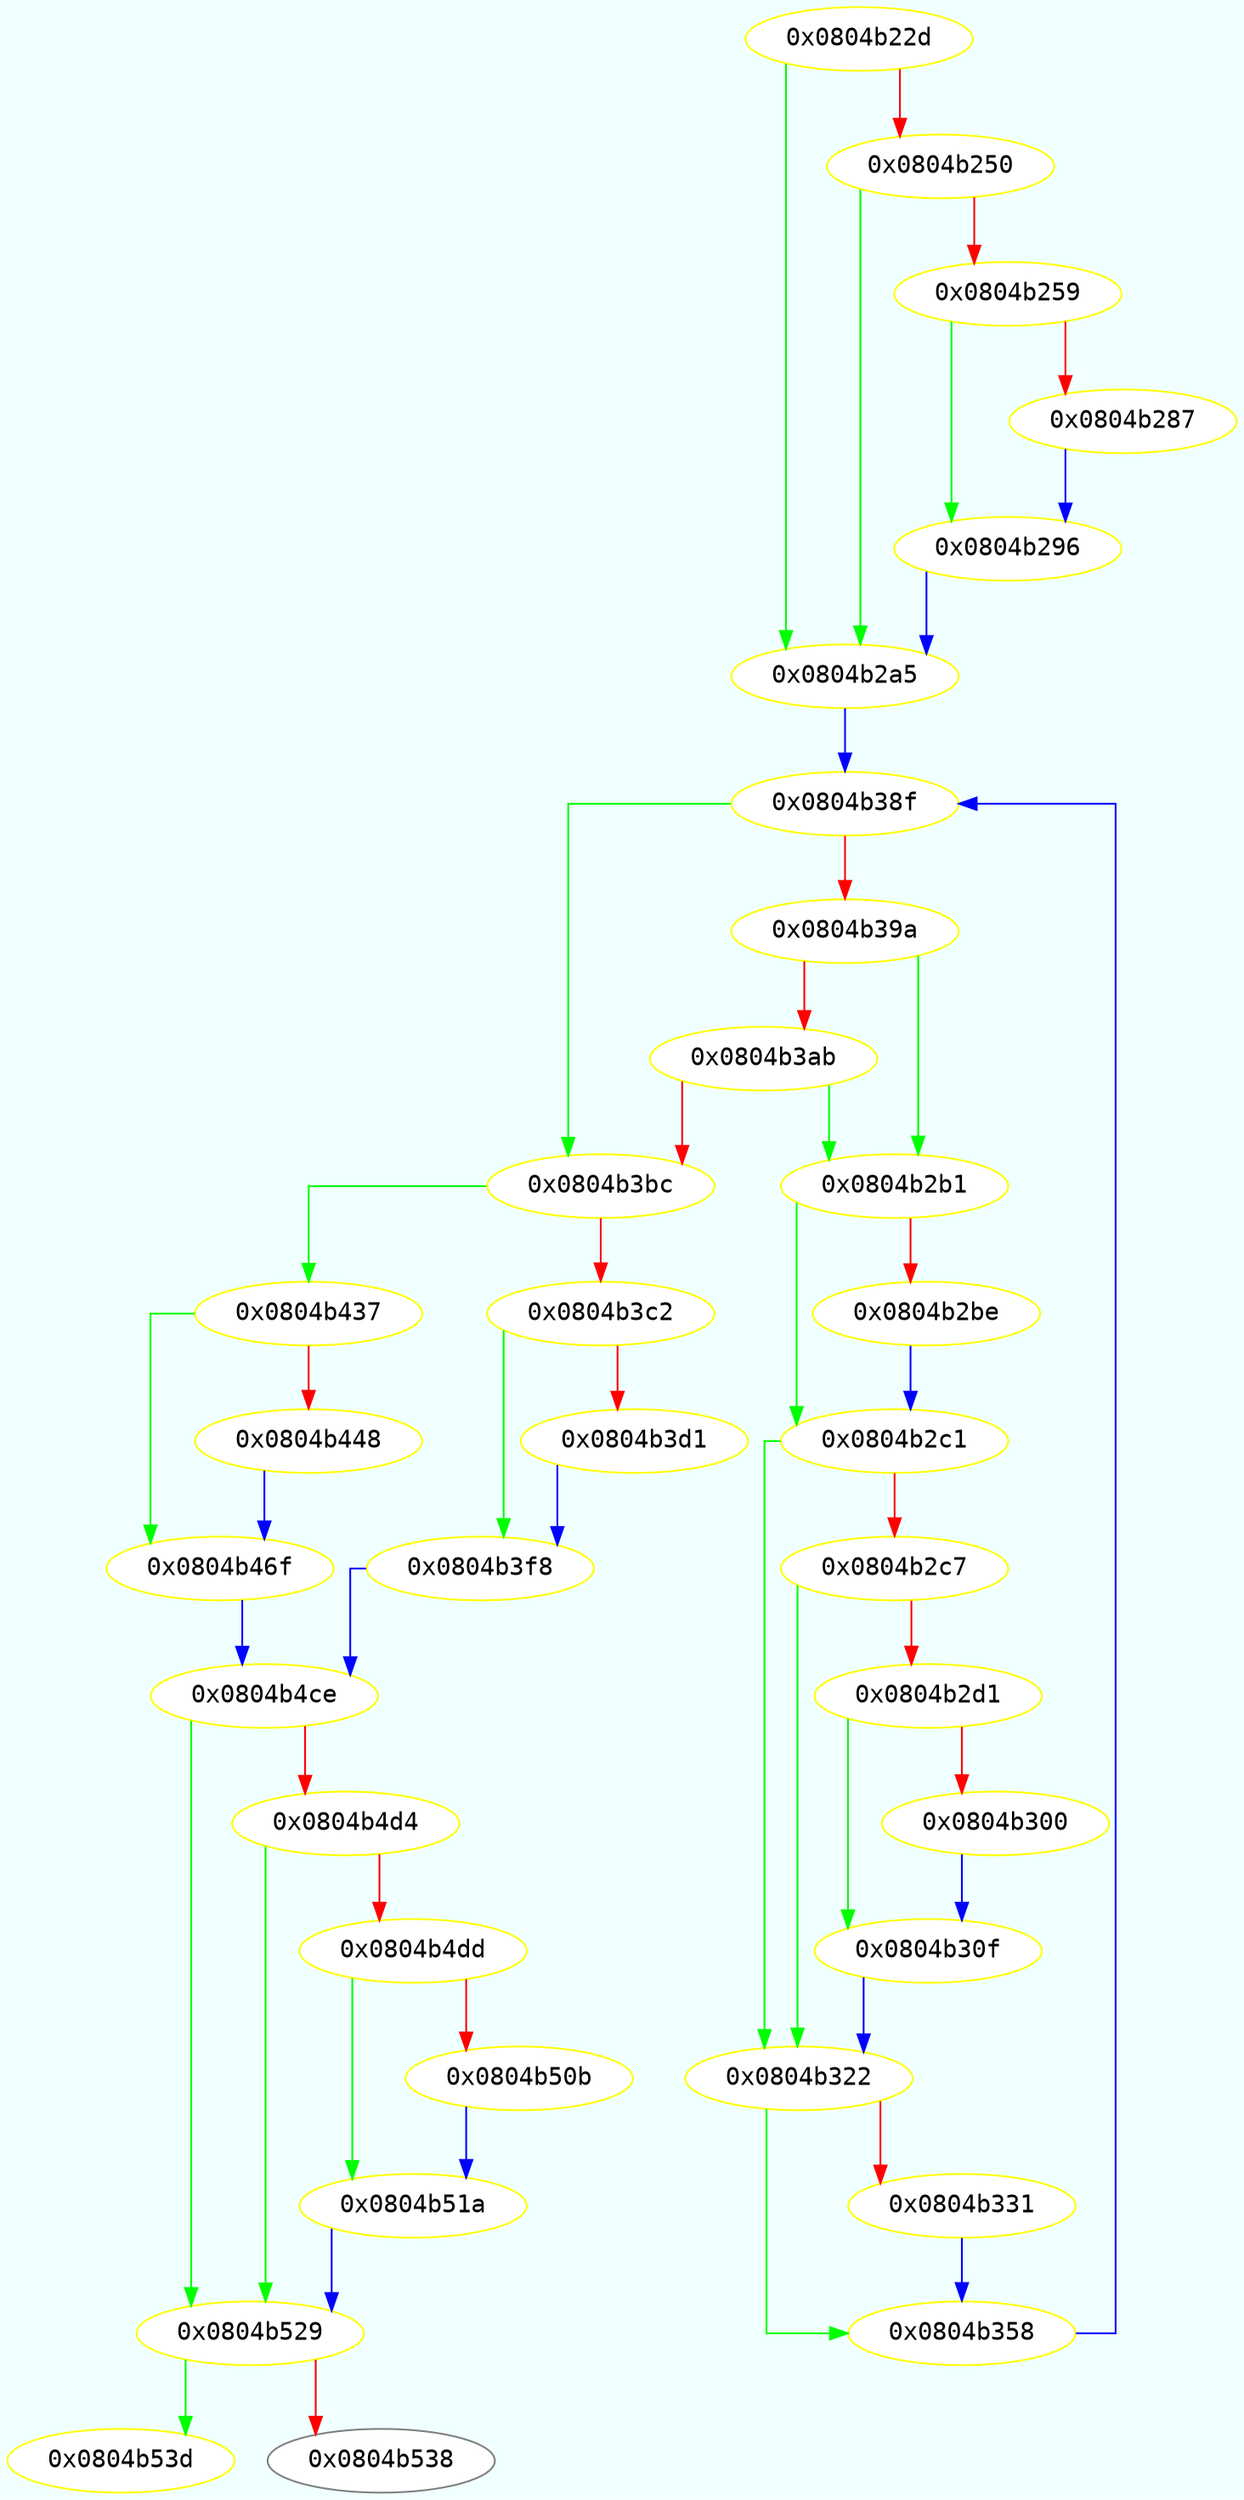 digraph code {
	graph [bgcolor=azure fontsize=8 fontname="Courier" splines="ortho"];
	node [fillcolor=gray style=filled];
	edge [arrowhead="normal"];
	"0x0804b22d" -> "0x0804b2a5" [color="green"];
	"0x0804b22d" -> "0x0804b250" [color="red"];
	"0x0804b22d" [URL="sym.power/0x0804b22d", fillcolor="white",color="yellow", fontname="Courier",label="0x0804b22d"]
	"0x0804b250" -> "0x0804b2a5" [color="green"];
	"0x0804b250" -> "0x0804b259" [color="red"];
	"0x0804b250" [URL="sym.power/0x0804b250", fillcolor="white",color="yellow", fontname="Courier",label="0x0804b250"]
	"0x0804b259" -> "0x0804b296" [color="green"];
	"0x0804b259" -> "0x0804b287" [color="red"];
	"0x0804b259" [URL="sym.power/0x0804b259", fillcolor="white",color="yellow", fontname="Courier",label="0x0804b259"]
	"0x0804b287" -> "0x0804b296" [color="blue"];
	"0x0804b287" [URL="sym.power/0x0804b287", fillcolor="white",color="yellow", fontname="Courier",label="0x0804b287"]
	"0x0804b296" -> "0x0804b2a5" [color="blue"];
	"0x0804b296" [URL="sym.power/0x0804b296", fillcolor="white",color="yellow", fontname="Courier",label="0x0804b296"]
	"0x0804b2a5" -> "0x0804b38f" [color="blue"];
	"0x0804b2a5" [URL="sym.power/0x0804b2a5", fillcolor="white",color="yellow", fontname="Courier",label="0x0804b2a5"]
	"0x0804b2b1" -> "0x0804b2c1" [color="green"];
	"0x0804b2b1" -> "0x0804b2be" [color="red"];
	"0x0804b2b1" [URL="sym.power/0x0804b2b1", fillcolor="white",color="yellow", fontname="Courier",label="0x0804b2b1"]
	"0x0804b2be" -> "0x0804b2c1" [color="blue"];
	"0x0804b2be" [URL="sym.power/0x0804b2be", fillcolor="white",color="yellow", fontname="Courier",label="0x0804b2be"]
	"0x0804b2c1" -> "0x0804b322" [color="green"];
	"0x0804b2c1" -> "0x0804b2c7" [color="red"];
	"0x0804b2c1" [URL="sym.power/0x0804b2c1", fillcolor="white",color="yellow", fontname="Courier",label="0x0804b2c1"]
	"0x0804b2c7" -> "0x0804b322" [color="green"];
	"0x0804b2c7" -> "0x0804b2d1" [color="red"];
	"0x0804b2c7" [URL="sym.power/0x0804b2c7", fillcolor="white",color="yellow", fontname="Courier",label="0x0804b2c7"]
	"0x0804b2d1" -> "0x0804b30f" [color="green"];
	"0x0804b2d1" -> "0x0804b300" [color="red"];
	"0x0804b2d1" [URL="sym.power/0x0804b2d1", fillcolor="white",color="yellow", fontname="Courier",label="0x0804b2d1"]
	"0x0804b300" -> "0x0804b30f" [color="blue"];
	"0x0804b300" [URL="sym.power/0x0804b300", fillcolor="white",color="yellow", fontname="Courier",label="0x0804b300"]
	"0x0804b30f" -> "0x0804b322" [color="blue"];
	"0x0804b30f" [URL="sym.power/0x0804b30f", fillcolor="white",color="yellow", fontname="Courier",label="0x0804b30f"]
	"0x0804b322" -> "0x0804b358" [color="green"];
	"0x0804b322" -> "0x0804b331" [color="red"];
	"0x0804b322" [URL="sym.power/0x0804b322", fillcolor="white",color="yellow", fontname="Courier",label="0x0804b322"]
	"0x0804b331" -> "0x0804b358" [color="blue"];
	"0x0804b331" [URL="sym.power/0x0804b331", fillcolor="white",color="yellow", fontname="Courier",label="0x0804b331"]
	"0x0804b358" -> "0x0804b38f" [color="blue"];
	"0x0804b358" [URL="sym.power/0x0804b358", fillcolor="white",color="yellow", fontname="Courier",label="0x0804b358"]
	"0x0804b38f" -> "0x0804b3bc" [color="green"];
	"0x0804b38f" -> "0x0804b39a" [color="red"];
	"0x0804b38f" [URL="sym.power/0x0804b38f", fillcolor="white",color="yellow", fontname="Courier",label="0x0804b38f"]
	"0x0804b39a" -> "0x0804b2b1" [color="green"];
	"0x0804b39a" -> "0x0804b3ab" [color="red"];
	"0x0804b39a" [URL="sym.power/0x0804b39a", fillcolor="white",color="yellow", fontname="Courier",label="0x0804b39a"]
	"0x0804b3ab" -> "0x0804b2b1" [color="green"];
	"0x0804b3ab" -> "0x0804b3bc" [color="red"];
	"0x0804b3ab" [URL="sym.power/0x0804b3ab", fillcolor="white",color="yellow", fontname="Courier",label="0x0804b3ab"]
	"0x0804b3bc" -> "0x0804b437" [color="green"];
	"0x0804b3bc" -> "0x0804b3c2" [color="red"];
	"0x0804b3bc" [URL="sym.power/0x0804b3bc", fillcolor="white",color="yellow", fontname="Courier",label="0x0804b3bc"]
	"0x0804b3c2" -> "0x0804b3f8" [color="green"];
	"0x0804b3c2" -> "0x0804b3d1" [color="red"];
	"0x0804b3c2" [URL="sym.power/0x0804b3c2", fillcolor="white",color="yellow", fontname="Courier",label="0x0804b3c2"]
	"0x0804b3d1" -> "0x0804b3f8" [color="blue"];
	"0x0804b3d1" [URL="sym.power/0x0804b3d1", fillcolor="white",color="yellow", fontname="Courier",label="0x0804b3d1"]
	"0x0804b3f8" -> "0x0804b4ce" [color="blue"];
	"0x0804b3f8" [URL="sym.power/0x0804b3f8", fillcolor="white",color="yellow", fontname="Courier",label="0x0804b3f8"]
	"0x0804b437" -> "0x0804b46f" [color="green"];
	"0x0804b437" -> "0x0804b448" [color="red"];
	"0x0804b437" [URL="sym.power/0x0804b437", fillcolor="white",color="yellow", fontname="Courier",label="0x0804b437"]
	"0x0804b448" -> "0x0804b46f" [color="blue"];
	"0x0804b448" [URL="sym.power/0x0804b448", fillcolor="white",color="yellow", fontname="Courier",label="0x0804b448"]
	"0x0804b46f" -> "0x0804b4ce" [color="blue"];
	"0x0804b46f" [URL="sym.power/0x0804b46f", fillcolor="white",color="yellow", fontname="Courier",label="0x0804b46f"]
	"0x0804b4ce" -> "0x0804b529" [color="green"];
	"0x0804b4ce" -> "0x0804b4d4" [color="red"];
	"0x0804b4ce" [URL="sym.power/0x0804b4ce", fillcolor="white",color="yellow", fontname="Courier",label="0x0804b4ce"]
	"0x0804b4d4" -> "0x0804b529" [color="green"];
	"0x0804b4d4" -> "0x0804b4dd" [color="red"];
	"0x0804b4d4" [URL="sym.power/0x0804b4d4", fillcolor="white",color="yellow", fontname="Courier",label="0x0804b4d4"]
	"0x0804b4dd" -> "0x0804b51a" [color="green"];
	"0x0804b4dd" -> "0x0804b50b" [color="red"];
	"0x0804b4dd" [URL="sym.power/0x0804b4dd", fillcolor="white",color="yellow", fontname="Courier",label="0x0804b4dd"]
	"0x0804b50b" -> "0x0804b51a" [color="blue"];
	"0x0804b50b" [URL="sym.power/0x0804b50b", fillcolor="white",color="yellow", fontname="Courier",label="0x0804b50b"]
	"0x0804b51a" -> "0x0804b529" [color="blue"];
	"0x0804b51a" [URL="sym.power/0x0804b51a", fillcolor="white",color="yellow", fontname="Courier",label="0x0804b51a"]
	"0x0804b529" -> "0x0804b53d" [color="green"];
	"0x0804b529" -> "0x0804b538" [color="red"];
	"0x0804b529" [URL="sym.power/0x0804b529", fillcolor="white",color="yellow", fontname="Courier",label="0x0804b529"]
	"0x0804b538" [URL="sym.power/0x0804b538", fillcolor="white",color="#7f7f7f", fontname="Courier",label="0x0804b538"]
	"0x0804b53d" [URL="sym.power/0x0804b53d", fillcolor="white",color="yellow", fontname="Courier",label="0x0804b53d"]
}
